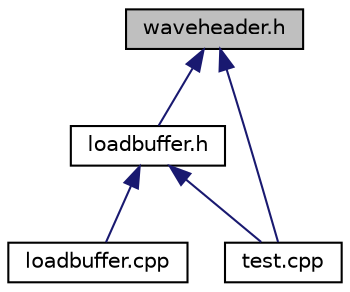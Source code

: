 digraph "waveheader.h"
{
  edge [fontname="Helvetica",fontsize="10",labelfontname="Helvetica",labelfontsize="10"];
  node [fontname="Helvetica",fontsize="10",shape=record];
  Node1 [label="waveheader.h",height=0.2,width=0.4,color="black", fillcolor="grey75", style="filled", fontcolor="black"];
  Node1 -> Node2 [dir="back",color="midnightblue",fontsize="10",style="solid"];
  Node2 [label="loadbuffer.h",height=0.2,width=0.4,color="black", fillcolor="white", style="filled",URL="$loadbuffer_8h.html"];
  Node2 -> Node3 [dir="back",color="midnightblue",fontsize="10",style="solid"];
  Node3 [label="loadbuffer.cpp",height=0.2,width=0.4,color="black", fillcolor="white", style="filled",URL="$loadbuffer_8cpp.html"];
  Node2 -> Node4 [dir="back",color="midnightblue",fontsize="10",style="solid"];
  Node4 [label="test.cpp",height=0.2,width=0.4,color="black", fillcolor="white", style="filled",URL="$test_8cpp.html"];
  Node1 -> Node4 [dir="back",color="midnightblue",fontsize="10",style="solid"];
}
